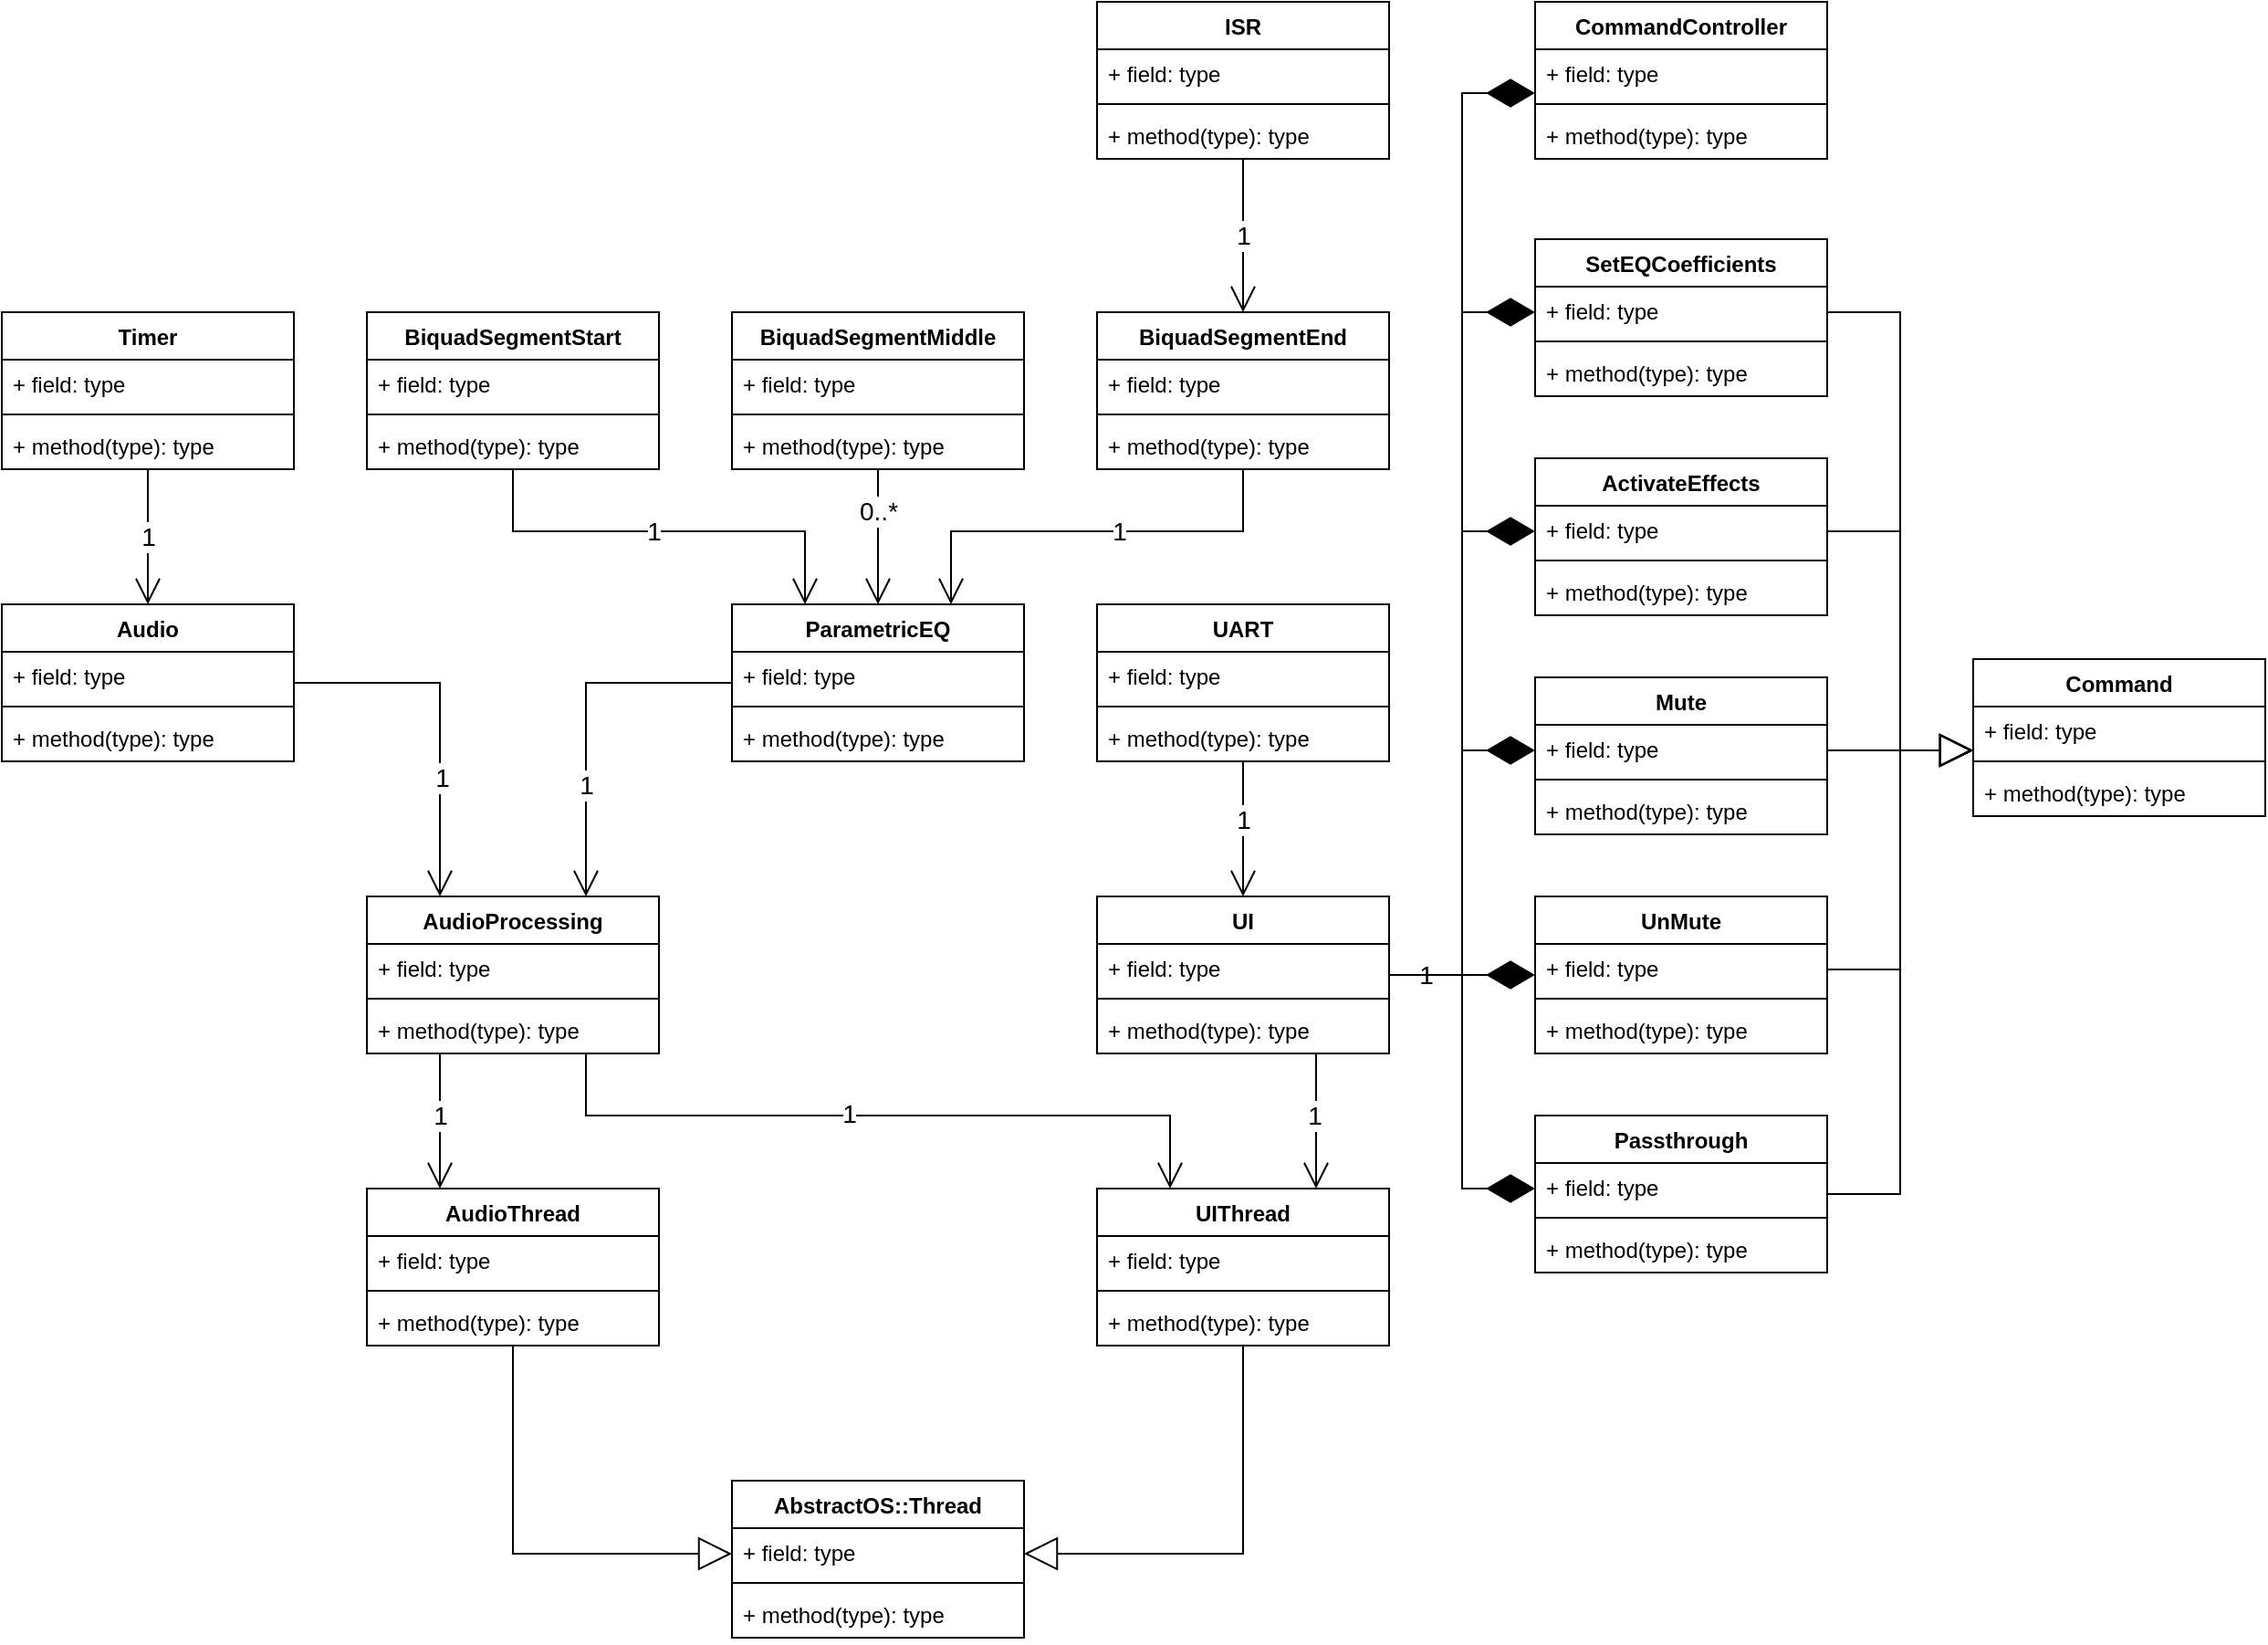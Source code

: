 <mxfile version="22.1.16" type="device">
  <diagram name="Side-1" id="rdLwzvmz5CV3ea0MJ2lB">
    <mxGraphModel dx="1531" dy="1847" grid="1" gridSize="10" guides="1" tooltips="1" connect="1" arrows="1" fold="1" page="1" pageScale="1" pageWidth="827" pageHeight="1169" math="0" shadow="0">
      <root>
        <mxCell id="0" />
        <mxCell id="1" parent="0" />
        <mxCell id="XiNrMURJjgAhW2XecKqI-1" value="ParametricEQ" style="swimlane;fontStyle=1;align=center;verticalAlign=top;childLayout=stackLayout;horizontal=1;startSize=26;horizontalStack=0;resizeParent=1;resizeParentMax=0;resizeLast=0;collapsible=1;marginBottom=0;whiteSpace=wrap;html=1;" vertex="1" parent="1">
          <mxGeometry x="280" y="280" width="160" height="86" as="geometry" />
        </mxCell>
        <mxCell id="XiNrMURJjgAhW2XecKqI-2" value="+ field: type" style="text;strokeColor=none;fillColor=none;align=left;verticalAlign=top;spacingLeft=4;spacingRight=4;overflow=hidden;rotatable=0;points=[[0,0.5],[1,0.5]];portConstraint=eastwest;whiteSpace=wrap;html=1;" vertex="1" parent="XiNrMURJjgAhW2XecKqI-1">
          <mxGeometry y="26" width="160" height="26" as="geometry" />
        </mxCell>
        <mxCell id="XiNrMURJjgAhW2XecKqI-3" value="" style="line;strokeWidth=1;fillColor=none;align=left;verticalAlign=middle;spacingTop=-1;spacingLeft=3;spacingRight=3;rotatable=0;labelPosition=right;points=[];portConstraint=eastwest;strokeColor=inherit;" vertex="1" parent="XiNrMURJjgAhW2XecKqI-1">
          <mxGeometry y="52" width="160" height="8" as="geometry" />
        </mxCell>
        <mxCell id="XiNrMURJjgAhW2XecKqI-4" value="+ method(type): type" style="text;strokeColor=none;fillColor=none;align=left;verticalAlign=top;spacingLeft=4;spacingRight=4;overflow=hidden;rotatable=0;points=[[0,0.5],[1,0.5]];portConstraint=eastwest;whiteSpace=wrap;html=1;" vertex="1" parent="XiNrMURJjgAhW2XecKqI-1">
          <mxGeometry y="60" width="160" height="26" as="geometry" />
        </mxCell>
        <mxCell id="XiNrMURJjgAhW2XecKqI-5" value="BiquadSegmentStart" style="swimlane;fontStyle=1;align=center;verticalAlign=top;childLayout=stackLayout;horizontal=1;startSize=26;horizontalStack=0;resizeParent=1;resizeParentMax=0;resizeLast=0;collapsible=1;marginBottom=0;whiteSpace=wrap;html=1;" vertex="1" parent="1">
          <mxGeometry x="80" y="120" width="160" height="86" as="geometry" />
        </mxCell>
        <mxCell id="XiNrMURJjgAhW2XecKqI-6" value="+ field: type" style="text;strokeColor=none;fillColor=none;align=left;verticalAlign=top;spacingLeft=4;spacingRight=4;overflow=hidden;rotatable=0;points=[[0,0.5],[1,0.5]];portConstraint=eastwest;whiteSpace=wrap;html=1;" vertex="1" parent="XiNrMURJjgAhW2XecKqI-5">
          <mxGeometry y="26" width="160" height="26" as="geometry" />
        </mxCell>
        <mxCell id="XiNrMURJjgAhW2XecKqI-7" value="" style="line;strokeWidth=1;fillColor=none;align=left;verticalAlign=middle;spacingTop=-1;spacingLeft=3;spacingRight=3;rotatable=0;labelPosition=right;points=[];portConstraint=eastwest;strokeColor=inherit;" vertex="1" parent="XiNrMURJjgAhW2XecKqI-5">
          <mxGeometry y="52" width="160" height="8" as="geometry" />
        </mxCell>
        <mxCell id="XiNrMURJjgAhW2XecKqI-8" value="+ method(type): type" style="text;strokeColor=none;fillColor=none;align=left;verticalAlign=top;spacingLeft=4;spacingRight=4;overflow=hidden;rotatable=0;points=[[0,0.5],[1,0.5]];portConstraint=eastwest;whiteSpace=wrap;html=1;" vertex="1" parent="XiNrMURJjgAhW2XecKqI-5">
          <mxGeometry y="60" width="160" height="26" as="geometry" />
        </mxCell>
        <mxCell id="XiNrMURJjgAhW2XecKqI-9" value="BiquadSegmentMiddle" style="swimlane;fontStyle=1;align=center;verticalAlign=top;childLayout=stackLayout;horizontal=1;startSize=26;horizontalStack=0;resizeParent=1;resizeParentMax=0;resizeLast=0;collapsible=1;marginBottom=0;whiteSpace=wrap;html=1;" vertex="1" parent="1">
          <mxGeometry x="280" y="120" width="160" height="86" as="geometry" />
        </mxCell>
        <mxCell id="XiNrMURJjgAhW2XecKqI-10" value="+ field: type" style="text;strokeColor=none;fillColor=none;align=left;verticalAlign=top;spacingLeft=4;spacingRight=4;overflow=hidden;rotatable=0;points=[[0,0.5],[1,0.5]];portConstraint=eastwest;whiteSpace=wrap;html=1;" vertex="1" parent="XiNrMURJjgAhW2XecKqI-9">
          <mxGeometry y="26" width="160" height="26" as="geometry" />
        </mxCell>
        <mxCell id="XiNrMURJjgAhW2XecKqI-11" value="" style="line;strokeWidth=1;fillColor=none;align=left;verticalAlign=middle;spacingTop=-1;spacingLeft=3;spacingRight=3;rotatable=0;labelPosition=right;points=[];portConstraint=eastwest;strokeColor=inherit;" vertex="1" parent="XiNrMURJjgAhW2XecKqI-9">
          <mxGeometry y="52" width="160" height="8" as="geometry" />
        </mxCell>
        <mxCell id="XiNrMURJjgAhW2XecKqI-12" value="+ method(type): type" style="text;strokeColor=none;fillColor=none;align=left;verticalAlign=top;spacingLeft=4;spacingRight=4;overflow=hidden;rotatable=0;points=[[0,0.5],[1,0.5]];portConstraint=eastwest;whiteSpace=wrap;html=1;" vertex="1" parent="XiNrMURJjgAhW2XecKqI-9">
          <mxGeometry y="60" width="160" height="26" as="geometry" />
        </mxCell>
        <mxCell id="XiNrMURJjgAhW2XecKqI-13" value="BiquadSegmentEnd" style="swimlane;fontStyle=1;align=center;verticalAlign=top;childLayout=stackLayout;horizontal=1;startSize=26;horizontalStack=0;resizeParent=1;resizeParentMax=0;resizeLast=0;collapsible=1;marginBottom=0;whiteSpace=wrap;html=1;" vertex="1" parent="1">
          <mxGeometry x="480" y="120" width="160" height="86" as="geometry" />
        </mxCell>
        <mxCell id="XiNrMURJjgAhW2XecKqI-14" value="+ field: type" style="text;strokeColor=none;fillColor=none;align=left;verticalAlign=top;spacingLeft=4;spacingRight=4;overflow=hidden;rotatable=0;points=[[0,0.5],[1,0.5]];portConstraint=eastwest;whiteSpace=wrap;html=1;" vertex="1" parent="XiNrMURJjgAhW2XecKqI-13">
          <mxGeometry y="26" width="160" height="26" as="geometry" />
        </mxCell>
        <mxCell id="XiNrMURJjgAhW2XecKqI-15" value="" style="line;strokeWidth=1;fillColor=none;align=left;verticalAlign=middle;spacingTop=-1;spacingLeft=3;spacingRight=3;rotatable=0;labelPosition=right;points=[];portConstraint=eastwest;strokeColor=inherit;" vertex="1" parent="XiNrMURJjgAhW2XecKqI-13">
          <mxGeometry y="52" width="160" height="8" as="geometry" />
        </mxCell>
        <mxCell id="XiNrMURJjgAhW2XecKqI-16" value="+ method(type): type" style="text;strokeColor=none;fillColor=none;align=left;verticalAlign=top;spacingLeft=4;spacingRight=4;overflow=hidden;rotatable=0;points=[[0,0.5],[1,0.5]];portConstraint=eastwest;whiteSpace=wrap;html=1;" vertex="1" parent="XiNrMURJjgAhW2XecKqI-13">
          <mxGeometry y="60" width="160" height="26" as="geometry" />
        </mxCell>
        <mxCell id="XiNrMURJjgAhW2XecKqI-18" value="" style="endArrow=open;endFill=1;endSize=12;html=1;rounded=0;entryX=0.25;entryY=0;entryDx=0;entryDy=0;edgeStyle=orthogonalEdgeStyle;" edge="1" parent="1" source="XiNrMURJjgAhW2XecKqI-5" target="XiNrMURJjgAhW2XecKqI-1">
          <mxGeometry width="160" relative="1" as="geometry">
            <mxPoint x="190" y="370" as="sourcePoint" />
            <mxPoint x="350" y="370" as="targetPoint" />
            <Array as="points">
              <mxPoint x="160" y="240" />
              <mxPoint x="320" y="240" />
            </Array>
          </mxGeometry>
        </mxCell>
        <mxCell id="XiNrMURJjgAhW2XecKqI-23" value="1" style="edgeLabel;html=1;align=center;verticalAlign=middle;resizable=0;points=[];fontSize=14;" vertex="1" connectable="0" parent="XiNrMURJjgAhW2XecKqI-18">
          <mxGeometry x="-0.051" relative="1" as="geometry">
            <mxPoint as="offset" />
          </mxGeometry>
        </mxCell>
        <mxCell id="XiNrMURJjgAhW2XecKqI-20" value="" style="endArrow=open;endFill=1;endSize=12;html=1;rounded=0;edgeStyle=orthogonalEdgeStyle;" edge="1" parent="1" source="XiNrMURJjgAhW2XecKqI-9" target="XiNrMURJjgAhW2XecKqI-1">
          <mxGeometry width="160" relative="1" as="geometry">
            <mxPoint x="70" y="400" as="sourcePoint" />
            <mxPoint x="230" y="400" as="targetPoint" />
          </mxGeometry>
        </mxCell>
        <mxCell id="XiNrMURJjgAhW2XecKqI-22" value="0..*" style="edgeLabel;html=1;align=center;verticalAlign=middle;resizable=0;points=[];fontSize=14;" vertex="1" connectable="0" parent="XiNrMURJjgAhW2XecKqI-20">
          <mxGeometry x="0.143" y="1" relative="1" as="geometry">
            <mxPoint x="-1" y="-20" as="offset" />
          </mxGeometry>
        </mxCell>
        <mxCell id="XiNrMURJjgAhW2XecKqI-21" value="" style="endArrow=open;endFill=1;endSize=12;html=1;rounded=0;entryX=0.75;entryY=0;entryDx=0;entryDy=0;edgeStyle=orthogonalEdgeStyle;" edge="1" parent="1" source="XiNrMURJjgAhW2XecKqI-13" target="XiNrMURJjgAhW2XecKqI-1">
          <mxGeometry width="160" relative="1" as="geometry">
            <mxPoint x="700" y="260" as="sourcePoint" />
            <mxPoint x="410" y="370" as="targetPoint" />
            <Array as="points">
              <mxPoint x="560" y="240" />
              <mxPoint x="400" y="240" />
            </Array>
          </mxGeometry>
        </mxCell>
        <mxCell id="XiNrMURJjgAhW2XecKqI-24" value="1" style="edgeLabel;html=1;align=center;verticalAlign=middle;resizable=0;points=[];fontSize=14;" vertex="1" connectable="0" parent="XiNrMURJjgAhW2XecKqI-21">
          <mxGeometry x="-0.13" relative="1" as="geometry">
            <mxPoint as="offset" />
          </mxGeometry>
        </mxCell>
        <mxCell id="XiNrMURJjgAhW2XecKqI-25" value="AudioProcessing" style="swimlane;fontStyle=1;align=center;verticalAlign=top;childLayout=stackLayout;horizontal=1;startSize=26;horizontalStack=0;resizeParent=1;resizeParentMax=0;resizeLast=0;collapsible=1;marginBottom=0;whiteSpace=wrap;html=1;" vertex="1" parent="1">
          <mxGeometry x="80" y="440" width="160" height="86" as="geometry" />
        </mxCell>
        <mxCell id="XiNrMURJjgAhW2XecKqI-26" value="+ field: type" style="text;strokeColor=none;fillColor=none;align=left;verticalAlign=top;spacingLeft=4;spacingRight=4;overflow=hidden;rotatable=0;points=[[0,0.5],[1,0.5]];portConstraint=eastwest;whiteSpace=wrap;html=1;" vertex="1" parent="XiNrMURJjgAhW2XecKqI-25">
          <mxGeometry y="26" width="160" height="26" as="geometry" />
        </mxCell>
        <mxCell id="XiNrMURJjgAhW2XecKqI-27" value="" style="line;strokeWidth=1;fillColor=none;align=left;verticalAlign=middle;spacingTop=-1;spacingLeft=3;spacingRight=3;rotatable=0;labelPosition=right;points=[];portConstraint=eastwest;strokeColor=inherit;" vertex="1" parent="XiNrMURJjgAhW2XecKqI-25">
          <mxGeometry y="52" width="160" height="8" as="geometry" />
        </mxCell>
        <mxCell id="XiNrMURJjgAhW2XecKqI-28" value="+ method(type): type" style="text;strokeColor=none;fillColor=none;align=left;verticalAlign=top;spacingLeft=4;spacingRight=4;overflow=hidden;rotatable=0;points=[[0,0.5],[1,0.5]];portConstraint=eastwest;whiteSpace=wrap;html=1;" vertex="1" parent="XiNrMURJjgAhW2XecKqI-25">
          <mxGeometry y="60" width="160" height="26" as="geometry" />
        </mxCell>
        <mxCell id="XiNrMURJjgAhW2XecKqI-29" value="" style="endArrow=open;endFill=1;endSize=12;html=1;rounded=0;entryX=0.75;entryY=0;entryDx=0;entryDy=0;edgeStyle=orthogonalEdgeStyle;" edge="1" parent="1" source="XiNrMURJjgAhW2XecKqI-1" target="XiNrMURJjgAhW2XecKqI-25">
          <mxGeometry width="160" relative="1" as="geometry">
            <mxPoint x="170" y="530" as="sourcePoint" />
            <mxPoint x="330" y="530" as="targetPoint" />
          </mxGeometry>
        </mxCell>
        <mxCell id="XiNrMURJjgAhW2XecKqI-30" value="1" style="edgeLabel;html=1;align=center;verticalAlign=middle;resizable=0;points=[];fontSize=14;" vertex="1" connectable="0" parent="XiNrMURJjgAhW2XecKqI-29">
          <mxGeometry x="0.273" y="4" relative="1" as="geometry">
            <mxPoint x="-4" y="10" as="offset" />
          </mxGeometry>
        </mxCell>
        <mxCell id="XiNrMURJjgAhW2XecKqI-31" value="Audio" style="swimlane;fontStyle=1;align=center;verticalAlign=top;childLayout=stackLayout;horizontal=1;startSize=26;horizontalStack=0;resizeParent=1;resizeParentMax=0;resizeLast=0;collapsible=1;marginBottom=0;whiteSpace=wrap;html=1;" vertex="1" parent="1">
          <mxGeometry x="-120" y="280" width="160" height="86" as="geometry" />
        </mxCell>
        <mxCell id="XiNrMURJjgAhW2XecKqI-32" value="+ field: type" style="text;strokeColor=none;fillColor=none;align=left;verticalAlign=top;spacingLeft=4;spacingRight=4;overflow=hidden;rotatable=0;points=[[0,0.5],[1,0.5]];portConstraint=eastwest;whiteSpace=wrap;html=1;" vertex="1" parent="XiNrMURJjgAhW2XecKqI-31">
          <mxGeometry y="26" width="160" height="26" as="geometry" />
        </mxCell>
        <mxCell id="XiNrMURJjgAhW2XecKqI-33" value="" style="line;strokeWidth=1;fillColor=none;align=left;verticalAlign=middle;spacingTop=-1;spacingLeft=3;spacingRight=3;rotatable=0;labelPosition=right;points=[];portConstraint=eastwest;strokeColor=inherit;" vertex="1" parent="XiNrMURJjgAhW2XecKqI-31">
          <mxGeometry y="52" width="160" height="8" as="geometry" />
        </mxCell>
        <mxCell id="XiNrMURJjgAhW2XecKqI-34" value="+ method(type): type" style="text;strokeColor=none;fillColor=none;align=left;verticalAlign=top;spacingLeft=4;spacingRight=4;overflow=hidden;rotatable=0;points=[[0,0.5],[1,0.5]];portConstraint=eastwest;whiteSpace=wrap;html=1;" vertex="1" parent="XiNrMURJjgAhW2XecKqI-31">
          <mxGeometry y="60" width="160" height="26" as="geometry" />
        </mxCell>
        <mxCell id="XiNrMURJjgAhW2XecKqI-35" value="Timer" style="swimlane;fontStyle=1;align=center;verticalAlign=top;childLayout=stackLayout;horizontal=1;startSize=26;horizontalStack=0;resizeParent=1;resizeParentMax=0;resizeLast=0;collapsible=1;marginBottom=0;whiteSpace=wrap;html=1;" vertex="1" parent="1">
          <mxGeometry x="-120" y="120" width="160" height="86" as="geometry" />
        </mxCell>
        <mxCell id="XiNrMURJjgAhW2XecKqI-36" value="+ field: type" style="text;strokeColor=none;fillColor=none;align=left;verticalAlign=top;spacingLeft=4;spacingRight=4;overflow=hidden;rotatable=0;points=[[0,0.5],[1,0.5]];portConstraint=eastwest;whiteSpace=wrap;html=1;" vertex="1" parent="XiNrMURJjgAhW2XecKqI-35">
          <mxGeometry y="26" width="160" height="26" as="geometry" />
        </mxCell>
        <mxCell id="XiNrMURJjgAhW2XecKqI-37" value="" style="line;strokeWidth=1;fillColor=none;align=left;verticalAlign=middle;spacingTop=-1;spacingLeft=3;spacingRight=3;rotatable=0;labelPosition=right;points=[];portConstraint=eastwest;strokeColor=inherit;" vertex="1" parent="XiNrMURJjgAhW2XecKqI-35">
          <mxGeometry y="52" width="160" height="8" as="geometry" />
        </mxCell>
        <mxCell id="XiNrMURJjgAhW2XecKqI-38" value="+ method(type): type" style="text;strokeColor=none;fillColor=none;align=left;verticalAlign=top;spacingLeft=4;spacingRight=4;overflow=hidden;rotatable=0;points=[[0,0.5],[1,0.5]];portConstraint=eastwest;whiteSpace=wrap;html=1;" vertex="1" parent="XiNrMURJjgAhW2XecKqI-35">
          <mxGeometry y="60" width="160" height="26" as="geometry" />
        </mxCell>
        <mxCell id="XiNrMURJjgAhW2XecKqI-39" value="ISR" style="swimlane;fontStyle=1;align=center;verticalAlign=top;childLayout=stackLayout;horizontal=1;startSize=26;horizontalStack=0;resizeParent=1;resizeParentMax=0;resizeLast=0;collapsible=1;marginBottom=0;whiteSpace=wrap;html=1;" vertex="1" parent="1">
          <mxGeometry x="480" y="-50" width="160" height="86" as="geometry" />
        </mxCell>
        <mxCell id="XiNrMURJjgAhW2XecKqI-40" value="+ field: type" style="text;strokeColor=none;fillColor=none;align=left;verticalAlign=top;spacingLeft=4;spacingRight=4;overflow=hidden;rotatable=0;points=[[0,0.5],[1,0.5]];portConstraint=eastwest;whiteSpace=wrap;html=1;" vertex="1" parent="XiNrMURJjgAhW2XecKqI-39">
          <mxGeometry y="26" width="160" height="26" as="geometry" />
        </mxCell>
        <mxCell id="XiNrMURJjgAhW2XecKqI-41" value="" style="line;strokeWidth=1;fillColor=none;align=left;verticalAlign=middle;spacingTop=-1;spacingLeft=3;spacingRight=3;rotatable=0;labelPosition=right;points=[];portConstraint=eastwest;strokeColor=inherit;" vertex="1" parent="XiNrMURJjgAhW2XecKqI-39">
          <mxGeometry y="52" width="160" height="8" as="geometry" />
        </mxCell>
        <mxCell id="XiNrMURJjgAhW2XecKqI-42" value="+ method(type): type" style="text;strokeColor=none;fillColor=none;align=left;verticalAlign=top;spacingLeft=4;spacingRight=4;overflow=hidden;rotatable=0;points=[[0,0.5],[1,0.5]];portConstraint=eastwest;whiteSpace=wrap;html=1;" vertex="1" parent="XiNrMURJjgAhW2XecKqI-39">
          <mxGeometry y="60" width="160" height="26" as="geometry" />
        </mxCell>
        <mxCell id="XiNrMURJjgAhW2XecKqI-43" value="&lt;font style=&quot;font-size: 14px;&quot;&gt;1&lt;/font&gt;" style="endArrow=open;endFill=1;endSize=12;html=1;rounded=0;entryX=0.5;entryY=0;entryDx=0;entryDy=0;edgeStyle=orthogonalEdgeStyle;" edge="1" parent="1" source="XiNrMURJjgAhW2XecKqI-39" target="XiNrMURJjgAhW2XecKqI-13">
          <mxGeometry width="160" relative="1" as="geometry">
            <mxPoint x="300" y="-10" as="sourcePoint" />
            <mxPoint x="460" y="-10" as="targetPoint" />
          </mxGeometry>
        </mxCell>
        <mxCell id="XiNrMURJjgAhW2XecKqI-45" value="" style="endArrow=open;endFill=1;endSize=12;html=1;rounded=0;entryX=0.25;entryY=0;entryDx=0;entryDy=0;edgeStyle=orthogonalEdgeStyle;" edge="1" parent="1" source="XiNrMURJjgAhW2XecKqI-31" target="XiNrMURJjgAhW2XecKqI-25">
          <mxGeometry width="160" relative="1" as="geometry">
            <mxPoint x="-160" y="550" as="sourcePoint" />
            <mxPoint y="550" as="targetPoint" />
          </mxGeometry>
        </mxCell>
        <mxCell id="XiNrMURJjgAhW2XecKqI-46" value="1" style="edgeLabel;html=1;align=center;verticalAlign=middle;resizable=0;points=[];fontSize=14;" vertex="1" connectable="0" parent="XiNrMURJjgAhW2XecKqI-45">
          <mxGeometry x="0.088" y="1" relative="1" as="geometry">
            <mxPoint y="25" as="offset" />
          </mxGeometry>
        </mxCell>
        <mxCell id="XiNrMURJjgAhW2XecKqI-47" value="" style="endArrow=open;endFill=1;endSize=12;html=1;rounded=0;entryX=0.5;entryY=0;entryDx=0;entryDy=0;edgeStyle=orthogonalEdgeStyle;" edge="1" parent="1" source="XiNrMURJjgAhW2XecKqI-35" target="XiNrMURJjgAhW2XecKqI-31">
          <mxGeometry width="160" relative="1" as="geometry">
            <mxPoint x="-340" y="250" as="sourcePoint" />
            <mxPoint x="-180" y="250" as="targetPoint" />
          </mxGeometry>
        </mxCell>
        <mxCell id="XiNrMURJjgAhW2XecKqI-48" value="1" style="edgeLabel;html=1;align=center;verticalAlign=middle;resizable=0;points=[];fontSize=14;" vertex="1" connectable="0" parent="XiNrMURJjgAhW2XecKqI-47">
          <mxGeometry x="-0.325" y="4" relative="1" as="geometry">
            <mxPoint x="-4" y="12" as="offset" />
          </mxGeometry>
        </mxCell>
        <mxCell id="XiNrMURJjgAhW2XecKqI-49" value="UI" style="swimlane;fontStyle=1;align=center;verticalAlign=top;childLayout=stackLayout;horizontal=1;startSize=26;horizontalStack=0;resizeParent=1;resizeParentMax=0;resizeLast=0;collapsible=1;marginBottom=0;whiteSpace=wrap;html=1;" vertex="1" parent="1">
          <mxGeometry x="480" y="440" width="160" height="86" as="geometry" />
        </mxCell>
        <mxCell id="XiNrMURJjgAhW2XecKqI-50" value="+ field: type" style="text;strokeColor=none;fillColor=none;align=left;verticalAlign=top;spacingLeft=4;spacingRight=4;overflow=hidden;rotatable=0;points=[[0,0.5],[1,0.5]];portConstraint=eastwest;whiteSpace=wrap;html=1;" vertex="1" parent="XiNrMURJjgAhW2XecKqI-49">
          <mxGeometry y="26" width="160" height="26" as="geometry" />
        </mxCell>
        <mxCell id="XiNrMURJjgAhW2XecKqI-51" value="" style="line;strokeWidth=1;fillColor=none;align=left;verticalAlign=middle;spacingTop=-1;spacingLeft=3;spacingRight=3;rotatable=0;labelPosition=right;points=[];portConstraint=eastwest;strokeColor=inherit;" vertex="1" parent="XiNrMURJjgAhW2XecKqI-49">
          <mxGeometry y="52" width="160" height="8" as="geometry" />
        </mxCell>
        <mxCell id="XiNrMURJjgAhW2XecKqI-52" value="+ method(type): type" style="text;strokeColor=none;fillColor=none;align=left;verticalAlign=top;spacingLeft=4;spacingRight=4;overflow=hidden;rotatable=0;points=[[0,0.5],[1,0.5]];portConstraint=eastwest;whiteSpace=wrap;html=1;" vertex="1" parent="XiNrMURJjgAhW2XecKqI-49">
          <mxGeometry y="60" width="160" height="26" as="geometry" />
        </mxCell>
        <mxCell id="XiNrMURJjgAhW2XecKqI-53" value="UART" style="swimlane;fontStyle=1;align=center;verticalAlign=top;childLayout=stackLayout;horizontal=1;startSize=26;horizontalStack=0;resizeParent=1;resizeParentMax=0;resizeLast=0;collapsible=1;marginBottom=0;whiteSpace=wrap;html=1;" vertex="1" parent="1">
          <mxGeometry x="480" y="280" width="160" height="86" as="geometry" />
        </mxCell>
        <mxCell id="XiNrMURJjgAhW2XecKqI-54" value="+ field: type" style="text;strokeColor=none;fillColor=none;align=left;verticalAlign=top;spacingLeft=4;spacingRight=4;overflow=hidden;rotatable=0;points=[[0,0.5],[1,0.5]];portConstraint=eastwest;whiteSpace=wrap;html=1;" vertex="1" parent="XiNrMURJjgAhW2XecKqI-53">
          <mxGeometry y="26" width="160" height="26" as="geometry" />
        </mxCell>
        <mxCell id="XiNrMURJjgAhW2XecKqI-55" value="" style="line;strokeWidth=1;fillColor=none;align=left;verticalAlign=middle;spacingTop=-1;spacingLeft=3;spacingRight=3;rotatable=0;labelPosition=right;points=[];portConstraint=eastwest;strokeColor=inherit;" vertex="1" parent="XiNrMURJjgAhW2XecKqI-53">
          <mxGeometry y="52" width="160" height="8" as="geometry" />
        </mxCell>
        <mxCell id="XiNrMURJjgAhW2XecKqI-56" value="+ method(type): type" style="text;strokeColor=none;fillColor=none;align=left;verticalAlign=top;spacingLeft=4;spacingRight=4;overflow=hidden;rotatable=0;points=[[0,0.5],[1,0.5]];portConstraint=eastwest;whiteSpace=wrap;html=1;" vertex="1" parent="XiNrMURJjgAhW2XecKqI-53">
          <mxGeometry y="60" width="160" height="26" as="geometry" />
        </mxCell>
        <mxCell id="XiNrMURJjgAhW2XecKqI-57" value="" style="endArrow=open;endFill=1;endSize=12;html=1;rounded=0;entryX=0.5;entryY=0;entryDx=0;entryDy=0;" edge="1" parent="1" source="XiNrMURJjgAhW2XecKqI-53" target="XiNrMURJjgAhW2XecKqI-49">
          <mxGeometry width="160" relative="1" as="geometry">
            <mxPoint x="270" y="610" as="sourcePoint" />
            <mxPoint x="430" y="610" as="targetPoint" />
          </mxGeometry>
        </mxCell>
        <mxCell id="XiNrMURJjgAhW2XecKqI-58" value="1" style="edgeLabel;html=1;align=center;verticalAlign=middle;resizable=0;points=[];fontSize=14;" vertex="1" connectable="0" parent="XiNrMURJjgAhW2XecKqI-57">
          <mxGeometry x="-0.135" y="3" relative="1" as="geometry">
            <mxPoint x="-3" as="offset" />
          </mxGeometry>
        </mxCell>
        <mxCell id="XiNrMURJjgAhW2XecKqI-59" value="AudioThread" style="swimlane;fontStyle=1;align=center;verticalAlign=top;childLayout=stackLayout;horizontal=1;startSize=26;horizontalStack=0;resizeParent=1;resizeParentMax=0;resizeLast=0;collapsible=1;marginBottom=0;whiteSpace=wrap;html=1;" vertex="1" parent="1">
          <mxGeometry x="80" y="600" width="160" height="86" as="geometry" />
        </mxCell>
        <mxCell id="XiNrMURJjgAhW2XecKqI-60" value="+ field: type" style="text;strokeColor=none;fillColor=none;align=left;verticalAlign=top;spacingLeft=4;spacingRight=4;overflow=hidden;rotatable=0;points=[[0,0.5],[1,0.5]];portConstraint=eastwest;whiteSpace=wrap;html=1;" vertex="1" parent="XiNrMURJjgAhW2XecKqI-59">
          <mxGeometry y="26" width="160" height="26" as="geometry" />
        </mxCell>
        <mxCell id="XiNrMURJjgAhW2XecKqI-61" value="" style="line;strokeWidth=1;fillColor=none;align=left;verticalAlign=middle;spacingTop=-1;spacingLeft=3;spacingRight=3;rotatable=0;labelPosition=right;points=[];portConstraint=eastwest;strokeColor=inherit;" vertex="1" parent="XiNrMURJjgAhW2XecKqI-59">
          <mxGeometry y="52" width="160" height="8" as="geometry" />
        </mxCell>
        <mxCell id="XiNrMURJjgAhW2XecKqI-62" value="+ method(type): type" style="text;strokeColor=none;fillColor=none;align=left;verticalAlign=top;spacingLeft=4;spacingRight=4;overflow=hidden;rotatable=0;points=[[0,0.5],[1,0.5]];portConstraint=eastwest;whiteSpace=wrap;html=1;" vertex="1" parent="XiNrMURJjgAhW2XecKqI-59">
          <mxGeometry y="60" width="160" height="26" as="geometry" />
        </mxCell>
        <mxCell id="XiNrMURJjgAhW2XecKqI-63" value="UIThread" style="swimlane;fontStyle=1;align=center;verticalAlign=top;childLayout=stackLayout;horizontal=1;startSize=26;horizontalStack=0;resizeParent=1;resizeParentMax=0;resizeLast=0;collapsible=1;marginBottom=0;whiteSpace=wrap;html=1;" vertex="1" parent="1">
          <mxGeometry x="480" y="600" width="160" height="86" as="geometry" />
        </mxCell>
        <mxCell id="XiNrMURJjgAhW2XecKqI-64" value="+ field: type" style="text;strokeColor=none;fillColor=none;align=left;verticalAlign=top;spacingLeft=4;spacingRight=4;overflow=hidden;rotatable=0;points=[[0,0.5],[1,0.5]];portConstraint=eastwest;whiteSpace=wrap;html=1;" vertex="1" parent="XiNrMURJjgAhW2XecKqI-63">
          <mxGeometry y="26" width="160" height="26" as="geometry" />
        </mxCell>
        <mxCell id="XiNrMURJjgAhW2XecKqI-65" value="" style="line;strokeWidth=1;fillColor=none;align=left;verticalAlign=middle;spacingTop=-1;spacingLeft=3;spacingRight=3;rotatable=0;labelPosition=right;points=[];portConstraint=eastwest;strokeColor=inherit;" vertex="1" parent="XiNrMURJjgAhW2XecKqI-63">
          <mxGeometry y="52" width="160" height="8" as="geometry" />
        </mxCell>
        <mxCell id="XiNrMURJjgAhW2XecKqI-66" value="+ method(type): type" style="text;strokeColor=none;fillColor=none;align=left;verticalAlign=top;spacingLeft=4;spacingRight=4;overflow=hidden;rotatable=0;points=[[0,0.5],[1,0.5]];portConstraint=eastwest;whiteSpace=wrap;html=1;" vertex="1" parent="XiNrMURJjgAhW2XecKqI-63">
          <mxGeometry y="60" width="160" height="26" as="geometry" />
        </mxCell>
        <mxCell id="XiNrMURJjgAhW2XecKqI-67" value="" style="endArrow=open;endFill=1;endSize=12;html=1;rounded=0;entryX=0.75;entryY=0;entryDx=0;entryDy=0;edgeStyle=orthogonalEdgeStyle;" edge="1" parent="1" source="XiNrMURJjgAhW2XecKqI-49" target="XiNrMURJjgAhW2XecKqI-63">
          <mxGeometry width="160" relative="1" as="geometry">
            <mxPoint x="330" y="740" as="sourcePoint" />
            <mxPoint x="490" y="740" as="targetPoint" />
            <Array as="points">
              <mxPoint x="600" y="540" />
              <mxPoint x="600" y="540" />
            </Array>
          </mxGeometry>
        </mxCell>
        <mxCell id="XiNrMURJjgAhW2XecKqI-68" value="1" style="edgeLabel;html=1;align=center;verticalAlign=middle;resizable=0;points=[];fontSize=14;" vertex="1" connectable="0" parent="XiNrMURJjgAhW2XecKqI-67">
          <mxGeometry x="-0.081" y="3" relative="1" as="geometry">
            <mxPoint x="-4" as="offset" />
          </mxGeometry>
        </mxCell>
        <mxCell id="XiNrMURJjgAhW2XecKqI-69" value="" style="endArrow=open;endFill=1;endSize=12;html=1;rounded=0;edgeStyle=orthogonalEdgeStyle;entryX=0.25;entryY=0;entryDx=0;entryDy=0;" edge="1" parent="1" source="XiNrMURJjgAhW2XecKqI-25" target="XiNrMURJjgAhW2XecKqI-59">
          <mxGeometry width="160" relative="1" as="geometry">
            <mxPoint x="570" y="536" as="sourcePoint" />
            <mxPoint x="570" y="610" as="targetPoint" />
            <Array as="points">
              <mxPoint x="120" y="540" />
              <mxPoint x="120" y="540" />
            </Array>
          </mxGeometry>
        </mxCell>
        <mxCell id="XiNrMURJjgAhW2XecKqI-70" value="1" style="edgeLabel;html=1;align=center;verticalAlign=middle;resizable=0;points=[];fontSize=14;" vertex="1" connectable="0" parent="XiNrMURJjgAhW2XecKqI-69">
          <mxGeometry x="-0.081" y="3" relative="1" as="geometry">
            <mxPoint x="-3" as="offset" />
          </mxGeometry>
        </mxCell>
        <mxCell id="XiNrMURJjgAhW2XecKqI-71" value="" style="endArrow=open;endFill=1;endSize=12;html=1;rounded=0;edgeStyle=orthogonalEdgeStyle;" edge="1" parent="1" source="XiNrMURJjgAhW2XecKqI-25" target="XiNrMURJjgAhW2XecKqI-63">
          <mxGeometry width="160" relative="1" as="geometry">
            <mxPoint x="130" y="536" as="sourcePoint" />
            <mxPoint x="130" y="610" as="targetPoint" />
            <Array as="points">
              <mxPoint x="200" y="560" />
              <mxPoint x="520" y="560" />
            </Array>
          </mxGeometry>
        </mxCell>
        <mxCell id="XiNrMURJjgAhW2XecKqI-72" value="1" style="edgeLabel;html=1;align=center;verticalAlign=middle;resizable=0;points=[];fontSize=14;" vertex="1" connectable="0" parent="XiNrMURJjgAhW2XecKqI-71">
          <mxGeometry x="-0.081" y="3" relative="1" as="geometry">
            <mxPoint x="-3" y="2" as="offset" />
          </mxGeometry>
        </mxCell>
        <mxCell id="XiNrMURJjgAhW2XecKqI-73" value="CommandController" style="swimlane;fontStyle=1;align=center;verticalAlign=top;childLayout=stackLayout;horizontal=1;startSize=26;horizontalStack=0;resizeParent=1;resizeParentMax=0;resizeLast=0;collapsible=1;marginBottom=0;whiteSpace=wrap;html=1;" vertex="1" parent="1">
          <mxGeometry x="720" y="-50" width="160" height="86" as="geometry" />
        </mxCell>
        <mxCell id="XiNrMURJjgAhW2XecKqI-74" value="+ field: type" style="text;strokeColor=none;fillColor=none;align=left;verticalAlign=top;spacingLeft=4;spacingRight=4;overflow=hidden;rotatable=0;points=[[0,0.5],[1,0.5]];portConstraint=eastwest;whiteSpace=wrap;html=1;" vertex="1" parent="XiNrMURJjgAhW2XecKqI-73">
          <mxGeometry y="26" width="160" height="26" as="geometry" />
        </mxCell>
        <mxCell id="XiNrMURJjgAhW2XecKqI-75" value="" style="line;strokeWidth=1;fillColor=none;align=left;verticalAlign=middle;spacingTop=-1;spacingLeft=3;spacingRight=3;rotatable=0;labelPosition=right;points=[];portConstraint=eastwest;strokeColor=inherit;" vertex="1" parent="XiNrMURJjgAhW2XecKqI-73">
          <mxGeometry y="52" width="160" height="8" as="geometry" />
        </mxCell>
        <mxCell id="XiNrMURJjgAhW2XecKqI-76" value="+ method(type): type" style="text;strokeColor=none;fillColor=none;align=left;verticalAlign=top;spacingLeft=4;spacingRight=4;overflow=hidden;rotatable=0;points=[[0,0.5],[1,0.5]];portConstraint=eastwest;whiteSpace=wrap;html=1;" vertex="1" parent="XiNrMURJjgAhW2XecKqI-73">
          <mxGeometry y="60" width="160" height="26" as="geometry" />
        </mxCell>
        <mxCell id="XiNrMURJjgAhW2XecKqI-78" value="SetEQCoefficients" style="swimlane;fontStyle=1;align=center;verticalAlign=top;childLayout=stackLayout;horizontal=1;startSize=26;horizontalStack=0;resizeParent=1;resizeParentMax=0;resizeLast=0;collapsible=1;marginBottom=0;whiteSpace=wrap;html=1;" vertex="1" parent="1">
          <mxGeometry x="720" y="80" width="160" height="86" as="geometry" />
        </mxCell>
        <mxCell id="XiNrMURJjgAhW2XecKqI-79" value="+ field: type" style="text;strokeColor=none;fillColor=none;align=left;verticalAlign=top;spacingLeft=4;spacingRight=4;overflow=hidden;rotatable=0;points=[[0,0.5],[1,0.5]];portConstraint=eastwest;whiteSpace=wrap;html=1;" vertex="1" parent="XiNrMURJjgAhW2XecKqI-78">
          <mxGeometry y="26" width="160" height="26" as="geometry" />
        </mxCell>
        <mxCell id="XiNrMURJjgAhW2XecKqI-80" value="" style="line;strokeWidth=1;fillColor=none;align=left;verticalAlign=middle;spacingTop=-1;spacingLeft=3;spacingRight=3;rotatable=0;labelPosition=right;points=[];portConstraint=eastwest;strokeColor=inherit;" vertex="1" parent="XiNrMURJjgAhW2XecKqI-78">
          <mxGeometry y="52" width="160" height="8" as="geometry" />
        </mxCell>
        <mxCell id="XiNrMURJjgAhW2XecKqI-81" value="+ method(type): type" style="text;strokeColor=none;fillColor=none;align=left;verticalAlign=top;spacingLeft=4;spacingRight=4;overflow=hidden;rotatable=0;points=[[0,0.5],[1,0.5]];portConstraint=eastwest;whiteSpace=wrap;html=1;" vertex="1" parent="XiNrMURJjgAhW2XecKqI-78">
          <mxGeometry y="60" width="160" height="26" as="geometry" />
        </mxCell>
        <mxCell id="XiNrMURJjgAhW2XecKqI-82" value="ActivateEffects" style="swimlane;fontStyle=1;align=center;verticalAlign=top;childLayout=stackLayout;horizontal=1;startSize=26;horizontalStack=0;resizeParent=1;resizeParentMax=0;resizeLast=0;collapsible=1;marginBottom=0;whiteSpace=wrap;html=1;" vertex="1" parent="1">
          <mxGeometry x="720" y="200" width="160" height="86" as="geometry" />
        </mxCell>
        <mxCell id="XiNrMURJjgAhW2XecKqI-83" value="+ field: type" style="text;strokeColor=none;fillColor=none;align=left;verticalAlign=top;spacingLeft=4;spacingRight=4;overflow=hidden;rotatable=0;points=[[0,0.5],[1,0.5]];portConstraint=eastwest;whiteSpace=wrap;html=1;" vertex="1" parent="XiNrMURJjgAhW2XecKqI-82">
          <mxGeometry y="26" width="160" height="26" as="geometry" />
        </mxCell>
        <mxCell id="XiNrMURJjgAhW2XecKqI-84" value="" style="line;strokeWidth=1;fillColor=none;align=left;verticalAlign=middle;spacingTop=-1;spacingLeft=3;spacingRight=3;rotatable=0;labelPosition=right;points=[];portConstraint=eastwest;strokeColor=inherit;" vertex="1" parent="XiNrMURJjgAhW2XecKqI-82">
          <mxGeometry y="52" width="160" height="8" as="geometry" />
        </mxCell>
        <mxCell id="XiNrMURJjgAhW2XecKqI-85" value="+ method(type): type" style="text;strokeColor=none;fillColor=none;align=left;verticalAlign=top;spacingLeft=4;spacingRight=4;overflow=hidden;rotatable=0;points=[[0,0.5],[1,0.5]];portConstraint=eastwest;whiteSpace=wrap;html=1;" vertex="1" parent="XiNrMURJjgAhW2XecKqI-82">
          <mxGeometry y="60" width="160" height="26" as="geometry" />
        </mxCell>
        <mxCell id="XiNrMURJjgAhW2XecKqI-86" value="Mute" style="swimlane;fontStyle=1;align=center;verticalAlign=top;childLayout=stackLayout;horizontal=1;startSize=26;horizontalStack=0;resizeParent=1;resizeParentMax=0;resizeLast=0;collapsible=1;marginBottom=0;whiteSpace=wrap;html=1;" vertex="1" parent="1">
          <mxGeometry x="720" y="320" width="160" height="86" as="geometry" />
        </mxCell>
        <mxCell id="XiNrMURJjgAhW2XecKqI-87" value="+ field: type" style="text;strokeColor=none;fillColor=none;align=left;verticalAlign=top;spacingLeft=4;spacingRight=4;overflow=hidden;rotatable=0;points=[[0,0.5],[1,0.5]];portConstraint=eastwest;whiteSpace=wrap;html=1;" vertex="1" parent="XiNrMURJjgAhW2XecKqI-86">
          <mxGeometry y="26" width="160" height="26" as="geometry" />
        </mxCell>
        <mxCell id="XiNrMURJjgAhW2XecKqI-88" value="" style="line;strokeWidth=1;fillColor=none;align=left;verticalAlign=middle;spacingTop=-1;spacingLeft=3;spacingRight=3;rotatable=0;labelPosition=right;points=[];portConstraint=eastwest;strokeColor=inherit;" vertex="1" parent="XiNrMURJjgAhW2XecKqI-86">
          <mxGeometry y="52" width="160" height="8" as="geometry" />
        </mxCell>
        <mxCell id="XiNrMURJjgAhW2XecKqI-89" value="+ method(type): type" style="text;strokeColor=none;fillColor=none;align=left;verticalAlign=top;spacingLeft=4;spacingRight=4;overflow=hidden;rotatable=0;points=[[0,0.5],[1,0.5]];portConstraint=eastwest;whiteSpace=wrap;html=1;" vertex="1" parent="XiNrMURJjgAhW2XecKqI-86">
          <mxGeometry y="60" width="160" height="26" as="geometry" />
        </mxCell>
        <mxCell id="XiNrMURJjgAhW2XecKqI-90" value="UnMute" style="swimlane;fontStyle=1;align=center;verticalAlign=top;childLayout=stackLayout;horizontal=1;startSize=26;horizontalStack=0;resizeParent=1;resizeParentMax=0;resizeLast=0;collapsible=1;marginBottom=0;whiteSpace=wrap;html=1;" vertex="1" parent="1">
          <mxGeometry x="720" y="440" width="160" height="86" as="geometry" />
        </mxCell>
        <mxCell id="XiNrMURJjgAhW2XecKqI-91" value="+ field: type" style="text;strokeColor=none;fillColor=none;align=left;verticalAlign=top;spacingLeft=4;spacingRight=4;overflow=hidden;rotatable=0;points=[[0,0.5],[1,0.5]];portConstraint=eastwest;whiteSpace=wrap;html=1;" vertex="1" parent="XiNrMURJjgAhW2XecKqI-90">
          <mxGeometry y="26" width="160" height="26" as="geometry" />
        </mxCell>
        <mxCell id="XiNrMURJjgAhW2XecKqI-92" value="" style="line;strokeWidth=1;fillColor=none;align=left;verticalAlign=middle;spacingTop=-1;spacingLeft=3;spacingRight=3;rotatable=0;labelPosition=right;points=[];portConstraint=eastwest;strokeColor=inherit;" vertex="1" parent="XiNrMURJjgAhW2XecKqI-90">
          <mxGeometry y="52" width="160" height="8" as="geometry" />
        </mxCell>
        <mxCell id="XiNrMURJjgAhW2XecKqI-93" value="+ method(type): type" style="text;strokeColor=none;fillColor=none;align=left;verticalAlign=top;spacingLeft=4;spacingRight=4;overflow=hidden;rotatable=0;points=[[0,0.5],[1,0.5]];portConstraint=eastwest;whiteSpace=wrap;html=1;" vertex="1" parent="XiNrMURJjgAhW2XecKqI-90">
          <mxGeometry y="60" width="160" height="26" as="geometry" />
        </mxCell>
        <mxCell id="XiNrMURJjgAhW2XecKqI-94" value="Passthrough" style="swimlane;fontStyle=1;align=center;verticalAlign=top;childLayout=stackLayout;horizontal=1;startSize=26;horizontalStack=0;resizeParent=1;resizeParentMax=0;resizeLast=0;collapsible=1;marginBottom=0;whiteSpace=wrap;html=1;" vertex="1" parent="1">
          <mxGeometry x="720" y="560" width="160" height="86" as="geometry" />
        </mxCell>
        <mxCell id="XiNrMURJjgAhW2XecKqI-95" value="+ field: type" style="text;strokeColor=none;fillColor=none;align=left;verticalAlign=top;spacingLeft=4;spacingRight=4;overflow=hidden;rotatable=0;points=[[0,0.5],[1,0.5]];portConstraint=eastwest;whiteSpace=wrap;html=1;" vertex="1" parent="XiNrMURJjgAhW2XecKqI-94">
          <mxGeometry y="26" width="160" height="26" as="geometry" />
        </mxCell>
        <mxCell id="XiNrMURJjgAhW2XecKqI-96" value="" style="line;strokeWidth=1;fillColor=none;align=left;verticalAlign=middle;spacingTop=-1;spacingLeft=3;spacingRight=3;rotatable=0;labelPosition=right;points=[];portConstraint=eastwest;strokeColor=inherit;" vertex="1" parent="XiNrMURJjgAhW2XecKqI-94">
          <mxGeometry y="52" width="160" height="8" as="geometry" />
        </mxCell>
        <mxCell id="XiNrMURJjgAhW2XecKqI-97" value="+ method(type): type" style="text;strokeColor=none;fillColor=none;align=left;verticalAlign=top;spacingLeft=4;spacingRight=4;overflow=hidden;rotatable=0;points=[[0,0.5],[1,0.5]];portConstraint=eastwest;whiteSpace=wrap;html=1;" vertex="1" parent="XiNrMURJjgAhW2XecKqI-94">
          <mxGeometry y="60" width="160" height="26" as="geometry" />
        </mxCell>
        <mxCell id="XiNrMURJjgAhW2XecKqI-98" value="" style="endArrow=diamondThin;endFill=1;endSize=24;html=1;rounded=0;edgeStyle=orthogonalEdgeStyle;" edge="1" parent="1" source="XiNrMURJjgAhW2XecKqI-49" target="XiNrMURJjgAhW2XecKqI-94">
          <mxGeometry width="160" relative="1" as="geometry">
            <mxPoint x="650" y="730" as="sourcePoint" />
            <mxPoint x="810" y="730" as="targetPoint" />
            <Array as="points">
              <mxPoint x="680" y="483" />
              <mxPoint x="680" y="600" />
            </Array>
          </mxGeometry>
        </mxCell>
        <mxCell id="XiNrMURJjgAhW2XecKqI-119" value="1" style="edgeLabel;html=1;align=center;verticalAlign=middle;resizable=0;points=[];fontSize=14;" vertex="1" connectable="0" parent="XiNrMURJjgAhW2XecKqI-98">
          <mxGeometry x="0.239" y="2" relative="1" as="geometry">
            <mxPoint x="-22" y="-82" as="offset" />
          </mxGeometry>
        </mxCell>
        <mxCell id="XiNrMURJjgAhW2XecKqI-100" value="" style="endArrow=diamondThin;endFill=1;endSize=24;html=1;rounded=0;edgeStyle=orthogonalEdgeStyle;" edge="1" parent="1" source="XiNrMURJjgAhW2XecKqI-49" target="XiNrMURJjgAhW2XecKqI-90">
          <mxGeometry width="160" relative="1" as="geometry">
            <mxPoint x="650" y="493" as="sourcePoint" />
            <mxPoint x="730" y="603" as="targetPoint" />
            <Array as="points">
              <mxPoint x="660" y="483" />
              <mxPoint x="660" y="483" />
            </Array>
          </mxGeometry>
        </mxCell>
        <mxCell id="XiNrMURJjgAhW2XecKqI-101" value="" style="endArrow=diamondThin;endFill=1;endSize=24;html=1;rounded=0;edgeStyle=orthogonalEdgeStyle;" edge="1" parent="1" source="XiNrMURJjgAhW2XecKqI-49" target="XiNrMURJjgAhW2XecKqI-86">
          <mxGeometry width="160" relative="1" as="geometry">
            <mxPoint x="650" y="493" as="sourcePoint" />
            <mxPoint x="730" y="493" as="targetPoint" />
            <Array as="points">
              <mxPoint x="680" y="483" />
              <mxPoint x="680" y="360" />
            </Array>
          </mxGeometry>
        </mxCell>
        <mxCell id="XiNrMURJjgAhW2XecKqI-102" value="" style="endArrow=diamondThin;endFill=1;endSize=24;html=1;rounded=0;edgeStyle=orthogonalEdgeStyle;" edge="1" parent="1" source="XiNrMURJjgAhW2XecKqI-49" target="XiNrMURJjgAhW2XecKqI-82">
          <mxGeometry width="160" relative="1" as="geometry">
            <mxPoint x="650" y="493" as="sourcePoint" />
            <mxPoint x="730" y="370" as="targetPoint" />
            <Array as="points">
              <mxPoint x="680" y="483" />
              <mxPoint x="680" y="240" />
            </Array>
          </mxGeometry>
        </mxCell>
        <mxCell id="XiNrMURJjgAhW2XecKqI-103" value="" style="endArrow=diamondThin;endFill=1;endSize=24;html=1;rounded=0;edgeStyle=orthogonalEdgeStyle;" edge="1" parent="1" source="XiNrMURJjgAhW2XecKqI-49" target="XiNrMURJjgAhW2XecKqI-78">
          <mxGeometry width="160" relative="1" as="geometry">
            <mxPoint x="650" y="500" as="sourcePoint" />
            <mxPoint x="730" y="243" as="targetPoint" />
            <Array as="points">
              <mxPoint x="680" y="483" />
              <mxPoint x="680" y="120" />
            </Array>
          </mxGeometry>
        </mxCell>
        <mxCell id="XiNrMURJjgAhW2XecKqI-104" value="" style="endArrow=diamondThin;endFill=1;endSize=24;html=1;rounded=0;edgeStyle=orthogonalEdgeStyle;" edge="1" parent="1" source="XiNrMURJjgAhW2XecKqI-49" target="XiNrMURJjgAhW2XecKqI-73">
          <mxGeometry width="160" relative="1" as="geometry">
            <mxPoint x="650" y="493" as="sourcePoint" />
            <mxPoint x="730" y="123" as="targetPoint" />
            <Array as="points">
              <mxPoint x="680" y="483" />
              <mxPoint x="680" />
            </Array>
          </mxGeometry>
        </mxCell>
        <mxCell id="XiNrMURJjgAhW2XecKqI-105" value="Command" style="swimlane;fontStyle=1;align=center;verticalAlign=top;childLayout=stackLayout;horizontal=1;startSize=26;horizontalStack=0;resizeParent=1;resizeParentMax=0;resizeLast=0;collapsible=1;marginBottom=0;whiteSpace=wrap;html=1;" vertex="1" parent="1">
          <mxGeometry x="960" y="310" width="160" height="86" as="geometry" />
        </mxCell>
        <mxCell id="XiNrMURJjgAhW2XecKqI-106" value="+ field: type" style="text;strokeColor=none;fillColor=none;align=left;verticalAlign=top;spacingLeft=4;spacingRight=4;overflow=hidden;rotatable=0;points=[[0,0.5],[1,0.5]];portConstraint=eastwest;whiteSpace=wrap;html=1;" vertex="1" parent="XiNrMURJjgAhW2XecKqI-105">
          <mxGeometry y="26" width="160" height="26" as="geometry" />
        </mxCell>
        <mxCell id="XiNrMURJjgAhW2XecKqI-107" value="" style="line;strokeWidth=1;fillColor=none;align=left;verticalAlign=middle;spacingTop=-1;spacingLeft=3;spacingRight=3;rotatable=0;labelPosition=right;points=[];portConstraint=eastwest;strokeColor=inherit;" vertex="1" parent="XiNrMURJjgAhW2XecKqI-105">
          <mxGeometry y="52" width="160" height="8" as="geometry" />
        </mxCell>
        <mxCell id="XiNrMURJjgAhW2XecKqI-108" value="+ method(type): type" style="text;strokeColor=none;fillColor=none;align=left;verticalAlign=top;spacingLeft=4;spacingRight=4;overflow=hidden;rotatable=0;points=[[0,0.5],[1,0.5]];portConstraint=eastwest;whiteSpace=wrap;html=1;" vertex="1" parent="XiNrMURJjgAhW2XecKqI-105">
          <mxGeometry y="60" width="160" height="26" as="geometry" />
        </mxCell>
        <mxCell id="XiNrMURJjgAhW2XecKqI-120" value="AbstractOS::Thread" style="swimlane;fontStyle=1;align=center;verticalAlign=top;childLayout=stackLayout;horizontal=1;startSize=26;horizontalStack=0;resizeParent=1;resizeParentMax=0;resizeLast=0;collapsible=1;marginBottom=0;whiteSpace=wrap;html=1;" vertex="1" parent="1">
          <mxGeometry x="280" y="760" width="160" height="86" as="geometry" />
        </mxCell>
        <mxCell id="XiNrMURJjgAhW2XecKqI-121" value="+ field: type" style="text;strokeColor=none;fillColor=none;align=left;verticalAlign=top;spacingLeft=4;spacingRight=4;overflow=hidden;rotatable=0;points=[[0,0.5],[1,0.5]];portConstraint=eastwest;whiteSpace=wrap;html=1;" vertex="1" parent="XiNrMURJjgAhW2XecKqI-120">
          <mxGeometry y="26" width="160" height="26" as="geometry" />
        </mxCell>
        <mxCell id="XiNrMURJjgAhW2XecKqI-122" value="" style="line;strokeWidth=1;fillColor=none;align=left;verticalAlign=middle;spacingTop=-1;spacingLeft=3;spacingRight=3;rotatable=0;labelPosition=right;points=[];portConstraint=eastwest;strokeColor=inherit;" vertex="1" parent="XiNrMURJjgAhW2XecKqI-120">
          <mxGeometry y="52" width="160" height="8" as="geometry" />
        </mxCell>
        <mxCell id="XiNrMURJjgAhW2XecKqI-123" value="+ method(type): type" style="text;strokeColor=none;fillColor=none;align=left;verticalAlign=top;spacingLeft=4;spacingRight=4;overflow=hidden;rotatable=0;points=[[0,0.5],[1,0.5]];portConstraint=eastwest;whiteSpace=wrap;html=1;" vertex="1" parent="XiNrMURJjgAhW2XecKqI-120">
          <mxGeometry y="60" width="160" height="26" as="geometry" />
        </mxCell>
        <mxCell id="XiNrMURJjgAhW2XecKqI-128" value="" style="endArrow=block;endSize=16;endFill=0;html=1;rounded=0;edgeStyle=orthogonalEdgeStyle;" edge="1" parent="1" source="XiNrMURJjgAhW2XecKqI-94" target="XiNrMURJjgAhW2XecKqI-105">
          <mxGeometry width="160" relative="1" as="geometry">
            <mxPoint x="940" y="540" as="sourcePoint" />
            <mxPoint x="1100" y="540" as="targetPoint" />
            <Array as="points">
              <mxPoint x="920" y="603" />
              <mxPoint x="920" y="360" />
            </Array>
          </mxGeometry>
        </mxCell>
        <mxCell id="XiNrMURJjgAhW2XecKqI-130" value="" style="endArrow=block;endSize=16;endFill=0;html=1;rounded=0;edgeStyle=orthogonalEdgeStyle;" edge="1" parent="1" source="XiNrMURJjgAhW2XecKqI-90" target="XiNrMURJjgAhW2XecKqI-105">
          <mxGeometry width="160" relative="1" as="geometry">
            <mxPoint x="890" y="613" as="sourcePoint" />
            <mxPoint x="970" y="370" as="targetPoint" />
            <Array as="points">
              <mxPoint x="920" y="480" />
              <mxPoint x="920" y="360" />
            </Array>
          </mxGeometry>
        </mxCell>
        <mxCell id="XiNrMURJjgAhW2XecKqI-131" value="" style="endArrow=block;endSize=16;endFill=0;html=1;rounded=0;edgeStyle=orthogonalEdgeStyle;" edge="1" parent="1" source="XiNrMURJjgAhW2XecKqI-86" target="XiNrMURJjgAhW2XecKqI-105">
          <mxGeometry width="160" relative="1" as="geometry">
            <mxPoint x="890" y="490" as="sourcePoint" />
            <mxPoint x="970" y="370" as="targetPoint" />
            <Array as="points">
              <mxPoint x="940" y="360" />
              <mxPoint x="940" y="360" />
            </Array>
          </mxGeometry>
        </mxCell>
        <mxCell id="XiNrMURJjgAhW2XecKqI-132" value="" style="endArrow=block;endSize=16;endFill=0;html=1;rounded=0;edgeStyle=orthogonalEdgeStyle;" edge="1" parent="1" source="XiNrMURJjgAhW2XecKqI-82" target="XiNrMURJjgAhW2XecKqI-105">
          <mxGeometry width="160" relative="1" as="geometry">
            <mxPoint x="890" y="370" as="sourcePoint" />
            <mxPoint x="970" y="370" as="targetPoint" />
            <Array as="points">
              <mxPoint x="920" y="240" />
              <mxPoint x="920" y="360" />
            </Array>
          </mxGeometry>
        </mxCell>
        <mxCell id="XiNrMURJjgAhW2XecKqI-133" value="" style="endArrow=block;endSize=16;endFill=0;html=1;rounded=0;edgeStyle=orthogonalEdgeStyle;" edge="1" parent="1" source="XiNrMURJjgAhW2XecKqI-78" target="XiNrMURJjgAhW2XecKqI-105">
          <mxGeometry width="160" relative="1" as="geometry">
            <mxPoint x="890" y="250" as="sourcePoint" />
            <mxPoint x="970" y="370" as="targetPoint" />
            <Array as="points">
              <mxPoint x="920" y="120" />
              <mxPoint x="920" y="360" />
            </Array>
          </mxGeometry>
        </mxCell>
        <mxCell id="XiNrMURJjgAhW2XecKqI-134" value="" style="endArrow=block;endSize=16;endFill=0;html=1;rounded=0;edgeStyle=orthogonalEdgeStyle;" edge="1" parent="1" source="XiNrMURJjgAhW2XecKqI-63" target="XiNrMURJjgAhW2XecKqI-120">
          <mxGeometry width="160" relative="1" as="geometry">
            <mxPoint x="890" y="130" as="sourcePoint" />
            <mxPoint x="970" y="370" as="targetPoint" />
            <Array as="points">
              <mxPoint x="560" y="800" />
            </Array>
          </mxGeometry>
        </mxCell>
        <mxCell id="XiNrMURJjgAhW2XecKqI-135" value="" style="endArrow=block;endSize=16;endFill=0;html=1;rounded=0;edgeStyle=orthogonalEdgeStyle;" edge="1" parent="1" source="XiNrMURJjgAhW2XecKqI-59" target="XiNrMURJjgAhW2XecKqI-120">
          <mxGeometry width="160" relative="1" as="geometry">
            <mxPoint x="570" y="696" as="sourcePoint" />
            <mxPoint x="450" y="810" as="targetPoint" />
            <Array as="points">
              <mxPoint x="160" y="800" />
            </Array>
          </mxGeometry>
        </mxCell>
      </root>
    </mxGraphModel>
  </diagram>
</mxfile>
